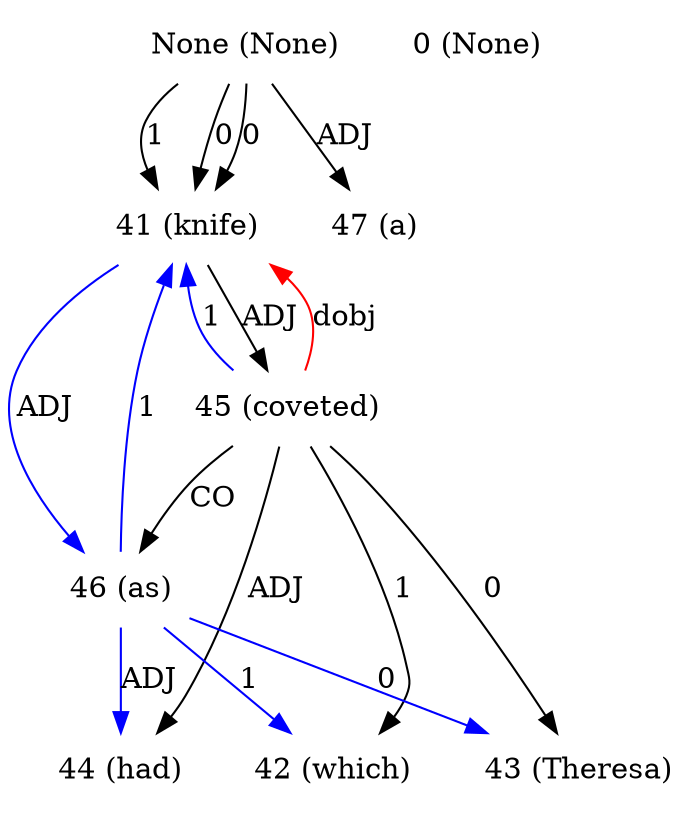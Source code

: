 digraph G{
edge [dir=forward]
node [shape=plaintext]

None [label="None (None)"]
None -> 41 [label="1"]
None [label="None (None)"]
None -> 41 [label="0"]
None [label="None (None)"]
None -> 41 [label="0"]
None [label="None (None)"]
None -> 47 [label="ADJ"]
0 [label="0 (None)"]
41 [label="41 (knife)"]
41 -> 45 [label="ADJ"]
41 -> 46 [label="ADJ", color="blue"]
45 -> 41 [label="dobj", color="red"]
42 [label="42 (which)"]
43 [label="43 (Theresa)"]
44 [label="44 (had)"]
45 [label="45 (coveted)"]
45 -> 42 [label="1"]
45 -> 41 [label="1", color="blue"]
45 -> 43 [label="0"]
45 -> 46 [label="CO"]
45 -> 44 [label="ADJ"]
46 [label="46 (as)"]
46 -> 42 [label="1", color="blue"]
46 -> 41 [label="1", color="blue"]
46 -> 43 [label="0", color="blue"]
46 -> 44 [label="ADJ", color="blue"]
47 [label="47 (a)"]
}
